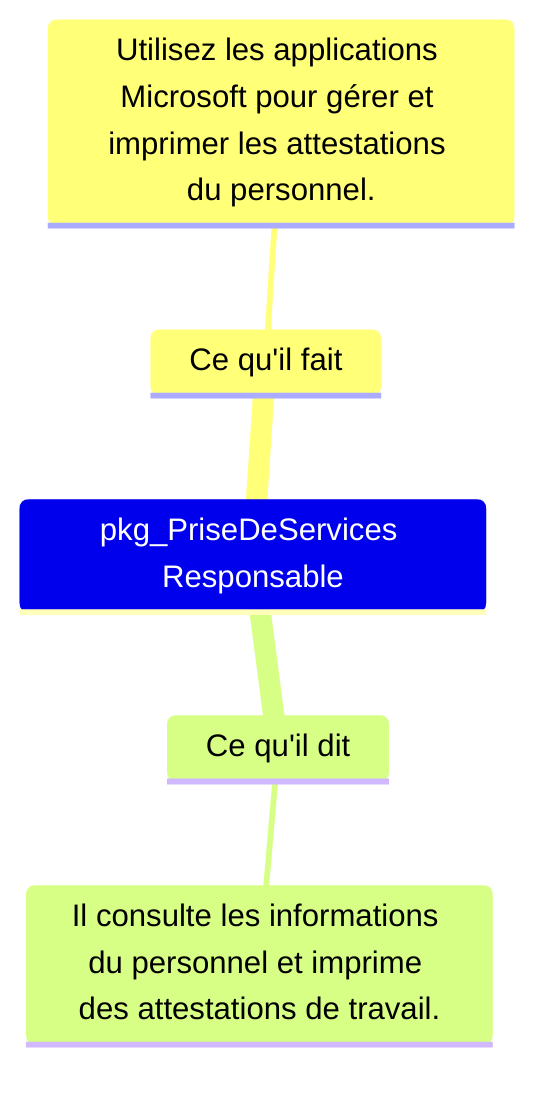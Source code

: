 %% @config(../mindmap-config.json)
mindmap
    pkg_PriseDeServices Responsable
        Ce qu'il fait
            Utilisez les applications Microsoft pour gérer et imprimer les attestations du personnel.
        Ce qu'il dit
            Il consulte les informations du personnel et imprime des attestations de travail.